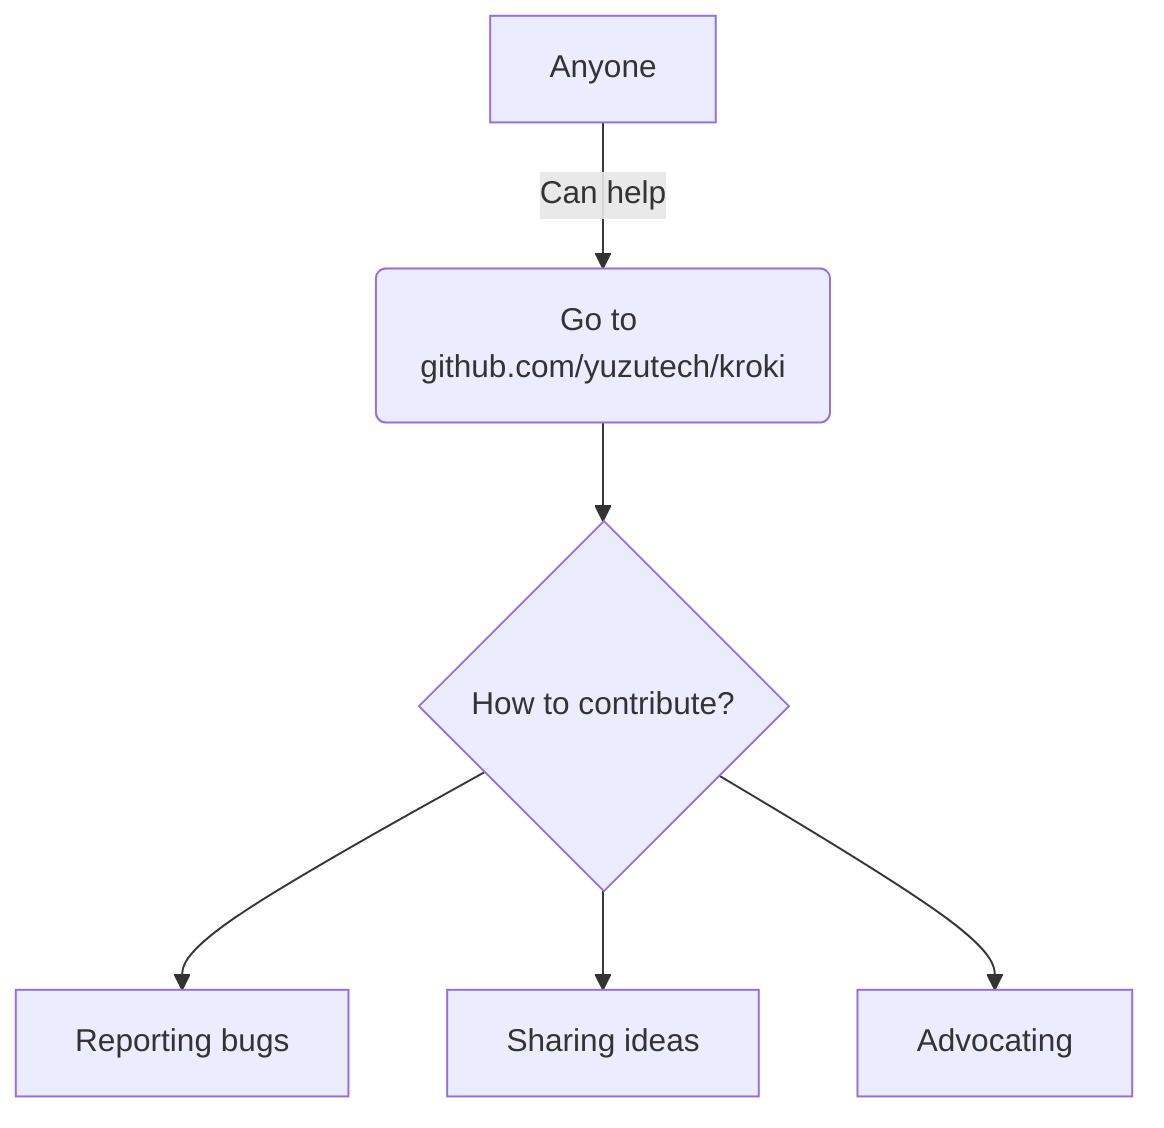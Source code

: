 graph TD
  A[ Anyone ] -->|Can help | B( Go to github.com/yuzutech/kroki )
  B --> C{ How to contribute? }
  C --> D[ Reporting bugs ]
  C --> E[ Sharing ideas ]
  C --> F[ Advocating ]